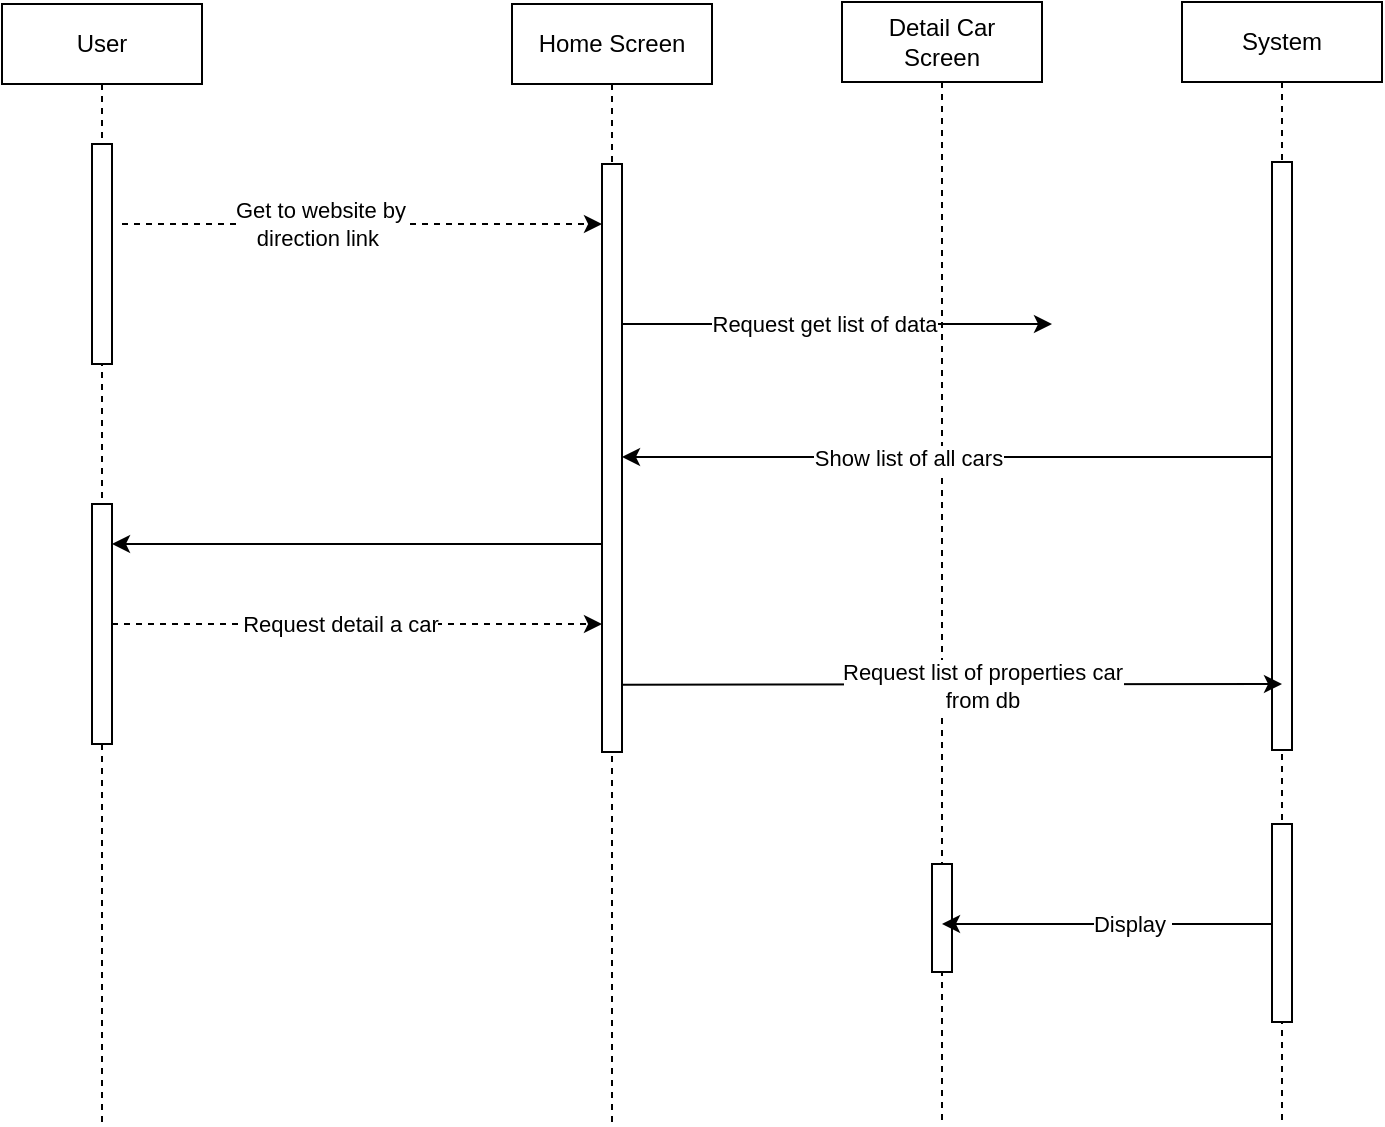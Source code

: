 <mxfile version="22.0.2" type="device">
  <diagram name="Page-1" id="hVKDqzUxnVdS0QiNoPyj">
    <mxGraphModel dx="1195" dy="712" grid="1" gridSize="10" guides="1" tooltips="1" connect="1" arrows="1" fold="1" page="1" pageScale="1" pageWidth="850" pageHeight="1100" math="0" shadow="0">
      <root>
        <mxCell id="0" />
        <mxCell id="1" parent="0" />
        <mxCell id="RZZJ9DfIvt2d7Bg-pTFx-17" value="Detail Car&lt;br&gt;Screen" style="shape=umlLifeline;perimeter=lifelinePerimeter;whiteSpace=wrap;html=1;container=0;dropTarget=0;collapsible=0;recursiveResize=0;outlineConnect=0;portConstraint=eastwest;newEdgeStyle={&quot;edgeStyle&quot;:&quot;elbowEdgeStyle&quot;,&quot;elbow&quot;:&quot;vertical&quot;,&quot;curved&quot;:0,&quot;rounded&quot;:0};" vertex="1" parent="1">
          <mxGeometry x="540" y="119" width="100" height="561" as="geometry" />
        </mxCell>
        <mxCell id="RZZJ9DfIvt2d7Bg-pTFx-18" value="" style="html=1;points=[];perimeter=orthogonalPerimeter;outlineConnect=0;targetShapes=umlLifeline;portConstraint=eastwest;newEdgeStyle={&quot;edgeStyle&quot;:&quot;elbowEdgeStyle&quot;,&quot;elbow&quot;:&quot;vertical&quot;,&quot;curved&quot;:0,&quot;rounded&quot;:0};" vertex="1" parent="RZZJ9DfIvt2d7Bg-pTFx-17">
          <mxGeometry x="45" y="431" width="10" height="54" as="geometry" />
        </mxCell>
        <mxCell id="RZZJ9DfIvt2d7Bg-pTFx-1" value="User" style="shape=umlLifeline;perimeter=lifelinePerimeter;whiteSpace=wrap;html=1;container=0;dropTarget=0;collapsible=0;recursiveResize=0;outlineConnect=0;portConstraint=eastwest;newEdgeStyle={&quot;edgeStyle&quot;:&quot;elbowEdgeStyle&quot;,&quot;elbow&quot;:&quot;vertical&quot;,&quot;curved&quot;:0,&quot;rounded&quot;:0};" vertex="1" parent="1">
          <mxGeometry x="120" y="120" width="100" height="560" as="geometry" />
        </mxCell>
        <mxCell id="RZZJ9DfIvt2d7Bg-pTFx-2" value="" style="html=1;points=[];perimeter=orthogonalPerimeter;outlineConnect=0;targetShapes=umlLifeline;portConstraint=eastwest;newEdgeStyle={&quot;edgeStyle&quot;:&quot;elbowEdgeStyle&quot;,&quot;elbow&quot;:&quot;vertical&quot;,&quot;curved&quot;:0,&quot;rounded&quot;:0};" vertex="1" parent="RZZJ9DfIvt2d7Bg-pTFx-1">
          <mxGeometry x="45" y="70" width="10" height="110" as="geometry" />
        </mxCell>
        <mxCell id="RZZJ9DfIvt2d7Bg-pTFx-3" value="" style="html=1;points=[];perimeter=orthogonalPerimeter;outlineConnect=0;targetShapes=umlLifeline;portConstraint=eastwest;newEdgeStyle={&quot;edgeStyle&quot;:&quot;elbowEdgeStyle&quot;,&quot;elbow&quot;:&quot;vertical&quot;,&quot;curved&quot;:0,&quot;rounded&quot;:0};" vertex="1" parent="RZZJ9DfIvt2d7Bg-pTFx-1">
          <mxGeometry x="45" y="250" width="10" height="120" as="geometry" />
        </mxCell>
        <mxCell id="RZZJ9DfIvt2d7Bg-pTFx-4" value="System" style="shape=umlLifeline;perimeter=lifelinePerimeter;whiteSpace=wrap;html=1;container=0;dropTarget=0;collapsible=0;recursiveResize=0;outlineConnect=0;portConstraint=eastwest;newEdgeStyle={&quot;edgeStyle&quot;:&quot;elbowEdgeStyle&quot;,&quot;elbow&quot;:&quot;vertical&quot;,&quot;curved&quot;:0,&quot;rounded&quot;:0};" vertex="1" parent="1">
          <mxGeometry x="710" y="119" width="100" height="561" as="geometry" />
        </mxCell>
        <mxCell id="RZZJ9DfIvt2d7Bg-pTFx-5" value="" style="html=1;points=[];perimeter=orthogonalPerimeter;outlineConnect=0;targetShapes=umlLifeline;portConstraint=eastwest;newEdgeStyle={&quot;edgeStyle&quot;:&quot;elbowEdgeStyle&quot;,&quot;elbow&quot;:&quot;vertical&quot;,&quot;curved&quot;:0,&quot;rounded&quot;:0};" vertex="1" parent="RZZJ9DfIvt2d7Bg-pTFx-4">
          <mxGeometry x="45" y="80" width="10" height="294" as="geometry" />
        </mxCell>
        <mxCell id="RZZJ9DfIvt2d7Bg-pTFx-23" value="" style="html=1;points=[];perimeter=orthogonalPerimeter;outlineConnect=0;targetShapes=umlLifeline;portConstraint=eastwest;newEdgeStyle={&quot;edgeStyle&quot;:&quot;elbowEdgeStyle&quot;,&quot;elbow&quot;:&quot;vertical&quot;,&quot;curved&quot;:0,&quot;rounded&quot;:0};" vertex="1" parent="RZZJ9DfIvt2d7Bg-pTFx-4">
          <mxGeometry x="45" y="411" width="10" height="99" as="geometry" />
        </mxCell>
        <mxCell id="RZZJ9DfIvt2d7Bg-pTFx-6" value="Home Screen" style="shape=umlLifeline;perimeter=lifelinePerimeter;whiteSpace=wrap;html=1;container=0;dropTarget=0;collapsible=0;recursiveResize=0;outlineConnect=0;portConstraint=eastwest;newEdgeStyle={&quot;edgeStyle&quot;:&quot;elbowEdgeStyle&quot;,&quot;elbow&quot;:&quot;vertical&quot;,&quot;curved&quot;:0,&quot;rounded&quot;:0};" vertex="1" parent="1">
          <mxGeometry x="375" y="120" width="100" height="560" as="geometry" />
        </mxCell>
        <mxCell id="RZZJ9DfIvt2d7Bg-pTFx-7" value="" style="html=1;points=[];perimeter=orthogonalPerimeter;outlineConnect=0;targetShapes=umlLifeline;portConstraint=eastwest;newEdgeStyle={&quot;edgeStyle&quot;:&quot;elbowEdgeStyle&quot;,&quot;elbow&quot;:&quot;vertical&quot;,&quot;curved&quot;:0,&quot;rounded&quot;:0};" vertex="1" parent="RZZJ9DfIvt2d7Bg-pTFx-6">
          <mxGeometry x="45" y="80" width="10" height="294" as="geometry" />
        </mxCell>
        <mxCell id="RZZJ9DfIvt2d7Bg-pTFx-8" style="edgeStyle=elbowEdgeStyle;rounded=0;orthogonalLoop=1;jettySize=auto;html=1;elbow=vertical;curved=0;dashed=1;" edge="1" parent="1">
          <mxGeometry relative="1" as="geometry">
            <mxPoint x="180" y="230" as="sourcePoint" />
            <mxPoint x="420" y="230" as="targetPoint" />
          </mxGeometry>
        </mxCell>
        <mxCell id="RZZJ9DfIvt2d7Bg-pTFx-9" value="Get to website by&lt;br&gt;direction link&amp;nbsp;" style="edgeLabel;html=1;align=center;verticalAlign=middle;resizable=0;points=[];" vertex="1" connectable="0" parent="RZZJ9DfIvt2d7Bg-pTFx-8">
          <mxGeometry x="-0.314" y="-3" relative="1" as="geometry">
            <mxPoint x="16" y="-3" as="offset" />
          </mxGeometry>
        </mxCell>
        <mxCell id="RZZJ9DfIvt2d7Bg-pTFx-10" style="edgeStyle=elbowEdgeStyle;rounded=0;orthogonalLoop=1;jettySize=auto;html=1;elbow=vertical;curved=0;" edge="1" parent="1">
          <mxGeometry relative="1" as="geometry">
            <mxPoint x="430" y="280.003" as="sourcePoint" />
            <mxPoint x="645" y="280.003" as="targetPoint" />
          </mxGeometry>
        </mxCell>
        <mxCell id="RZZJ9DfIvt2d7Bg-pTFx-11" value="Request get list of data" style="edgeLabel;html=1;align=center;verticalAlign=middle;resizable=0;points=[];" vertex="1" connectable="0" parent="RZZJ9DfIvt2d7Bg-pTFx-10">
          <mxGeometry x="-0.325" y="-3" relative="1" as="geometry">
            <mxPoint x="28" y="-3" as="offset" />
          </mxGeometry>
        </mxCell>
        <mxCell id="RZZJ9DfIvt2d7Bg-pTFx-12" style="edgeStyle=elbowEdgeStyle;rounded=0;orthogonalLoop=1;jettySize=auto;html=1;elbow=vertical;curved=0;" edge="1" parent="1" source="RZZJ9DfIvt2d7Bg-pTFx-5" target="RZZJ9DfIvt2d7Bg-pTFx-7">
          <mxGeometry relative="1" as="geometry" />
        </mxCell>
        <mxCell id="RZZJ9DfIvt2d7Bg-pTFx-13" value="Show list of all cars" style="edgeLabel;html=1;align=center;verticalAlign=middle;resizable=0;points=[];" vertex="1" connectable="0" parent="RZZJ9DfIvt2d7Bg-pTFx-12">
          <mxGeometry x="0.233" y="1" relative="1" as="geometry">
            <mxPoint x="18" y="-1" as="offset" />
          </mxGeometry>
        </mxCell>
        <mxCell id="RZZJ9DfIvt2d7Bg-pTFx-14" style="edgeStyle=elbowEdgeStyle;rounded=0;orthogonalLoop=1;jettySize=auto;html=1;elbow=vertical;curved=0;" edge="1" parent="1" source="RZZJ9DfIvt2d7Bg-pTFx-7" target="RZZJ9DfIvt2d7Bg-pTFx-3">
          <mxGeometry relative="1" as="geometry">
            <Array as="points">
              <mxPoint x="298" y="390" />
            </Array>
          </mxGeometry>
        </mxCell>
        <mxCell id="RZZJ9DfIvt2d7Bg-pTFx-15" style="edgeStyle=elbowEdgeStyle;rounded=0;orthogonalLoop=1;jettySize=auto;html=1;elbow=vertical;curved=0;dashed=1;" edge="1" parent="1" source="RZZJ9DfIvt2d7Bg-pTFx-3">
          <mxGeometry relative="1" as="geometry">
            <mxPoint x="420" y="430" as="targetPoint" />
          </mxGeometry>
        </mxCell>
        <mxCell id="RZZJ9DfIvt2d7Bg-pTFx-16" value="Request detail a car" style="edgeLabel;html=1;align=center;verticalAlign=middle;resizable=0;points=[];" vertex="1" connectable="0" parent="RZZJ9DfIvt2d7Bg-pTFx-15">
          <mxGeometry x="-0.287" y="1" relative="1" as="geometry">
            <mxPoint x="26" y="1" as="offset" />
          </mxGeometry>
        </mxCell>
        <mxCell id="RZZJ9DfIvt2d7Bg-pTFx-19" style="edgeStyle=elbowEdgeStyle;rounded=0;orthogonalLoop=1;jettySize=auto;html=1;elbow=vertical;curved=0;entryX=0.5;entryY=0.888;entryDx=0;entryDy=0;entryPerimeter=0;" edge="1" parent="1" target="RZZJ9DfIvt2d7Bg-pTFx-5">
          <mxGeometry relative="1" as="geometry">
            <mxPoint x="750" y="460" as="targetPoint" />
            <mxPoint x="430" y="460.327" as="sourcePoint" />
          </mxGeometry>
        </mxCell>
        <mxCell id="RZZJ9DfIvt2d7Bg-pTFx-20" value="Request list of properties car &lt;br&gt;from db" style="edgeLabel;html=1;align=center;verticalAlign=middle;resizable=0;points=[];" vertex="1" connectable="0" parent="RZZJ9DfIvt2d7Bg-pTFx-19">
          <mxGeometry x="-0.197" y="-1" relative="1" as="geometry">
            <mxPoint x="48" as="offset" />
          </mxGeometry>
        </mxCell>
        <mxCell id="RZZJ9DfIvt2d7Bg-pTFx-24" style="edgeStyle=elbowEdgeStyle;rounded=0;orthogonalLoop=1;jettySize=auto;html=1;elbow=vertical;curved=0;entryX=0.5;entryY=0.556;entryDx=0;entryDy=0;entryPerimeter=0;" edge="1" parent="1" source="RZZJ9DfIvt2d7Bg-pTFx-23" target="RZZJ9DfIvt2d7Bg-pTFx-18">
          <mxGeometry relative="1" as="geometry">
            <mxPoint x="600" y="580" as="targetPoint" />
          </mxGeometry>
        </mxCell>
        <mxCell id="RZZJ9DfIvt2d7Bg-pTFx-25" value="Display&amp;nbsp;" style="edgeLabel;html=1;align=center;verticalAlign=middle;resizable=0;points=[];" vertex="1" connectable="0" parent="RZZJ9DfIvt2d7Bg-pTFx-24">
          <mxGeometry x="0.245" y="-2" relative="1" as="geometry">
            <mxPoint x="32" y="2" as="offset" />
          </mxGeometry>
        </mxCell>
      </root>
    </mxGraphModel>
  </diagram>
</mxfile>
